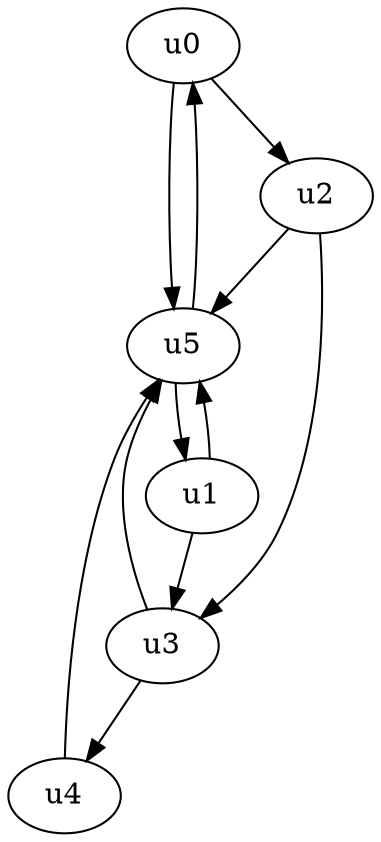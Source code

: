 // contains cycles

digraph G {
  "u0" -> "u2"

  "u0" -> "u5"
  "u5" -> "u0"
  
  "u1" -> "u3"

  "u1" -> "u5"
  "u5" -> "u1"
 
  "u2" -> "u3"

  "u2" -> "u5"

  "u3" -> "u4"

  "u3" -> "u5"

  "u4" -> "u5"
}

